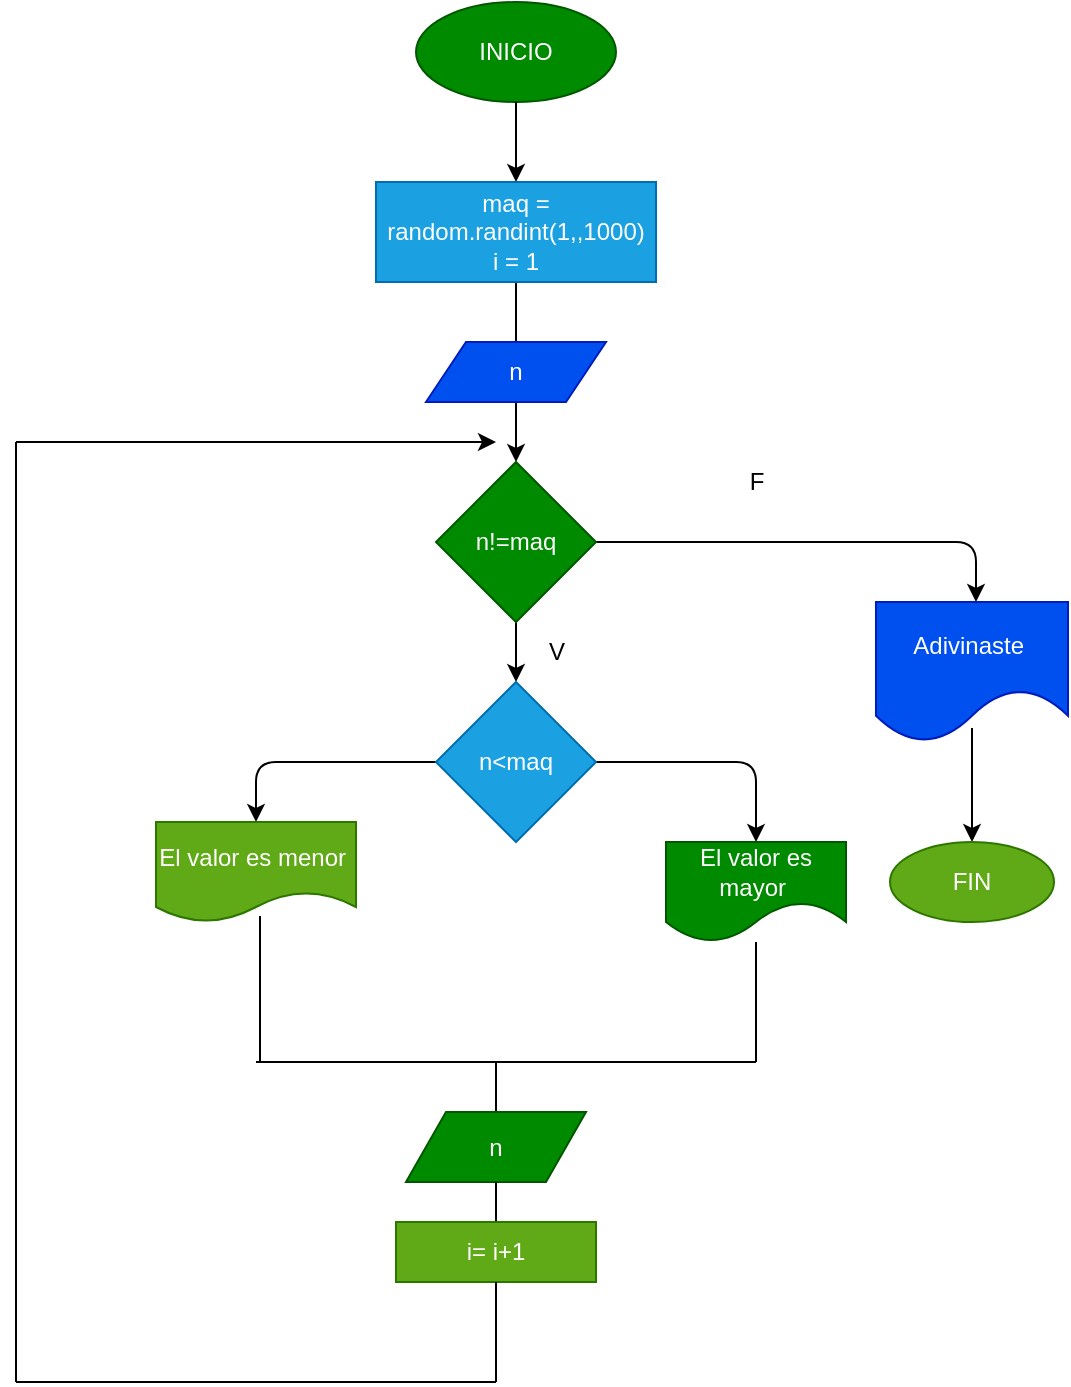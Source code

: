 <mxfile>
    <diagram id="y1mmubnvktIp9CerlVha" name="Página-1">
        <mxGraphModel dx="1323" dy="457" grid="1" gridSize="10" guides="1" tooltips="1" connect="1" arrows="1" fold="1" page="1" pageScale="1" pageWidth="827" pageHeight="1169" math="0" shadow="0">
            <root>
                <mxCell id="0"/>
                <mxCell id="1" parent="0"/>
                <mxCell id="2" value="INICIO" style="ellipse;whiteSpace=wrap;html=1;strokeColor=#005700;fillColor=#008a00;fontColor=#ffffff;" vertex="1" parent="1">
                    <mxGeometry x="200" y="30" width="100" height="50" as="geometry"/>
                </mxCell>
                <mxCell id="3" value="" style="endArrow=classic;html=1;exitX=0.5;exitY=1;exitDx=0;exitDy=0;" edge="1" parent="1" source="2">
                    <mxGeometry width="50" height="50" relative="1" as="geometry">
                        <mxPoint x="230" y="260" as="sourcePoint"/>
                        <mxPoint x="250" y="120" as="targetPoint"/>
                        <Array as="points">
                            <mxPoint x="250" y="110"/>
                        </Array>
                    </mxGeometry>
                </mxCell>
                <mxCell id="21" value="" style="endArrow=none;html=1;entryX=0.5;entryY=1;entryDx=0;entryDy=0;" edge="1" parent="1">
                    <mxGeometry width="50" height="50" relative="1" as="geometry">
                        <mxPoint x="250" y="200" as="sourcePoint"/>
                        <mxPoint x="250" y="170" as="targetPoint"/>
                    </mxGeometry>
                </mxCell>
                <mxCell id="22" value="maq = random.randint(1,,1000)&lt;br&gt;i = 1" style="rounded=0;whiteSpace=wrap;html=1;strokeColor=#006EAF;fillColor=#1ba1e2;fontColor=#ffffff;" vertex="1" parent="1">
                    <mxGeometry x="180" y="120" width="140" height="50" as="geometry"/>
                </mxCell>
                <mxCell id="24" style="edgeStyle=none;html=1;exitX=0.5;exitY=1;exitDx=0;exitDy=0;" edge="1" parent="1" source="23" target="25">
                    <mxGeometry relative="1" as="geometry">
                        <mxPoint x="250" y="250" as="targetPoint"/>
                    </mxGeometry>
                </mxCell>
                <mxCell id="23" value="n" style="shape=parallelogram;perimeter=parallelogramPerimeter;whiteSpace=wrap;html=1;fixedSize=1;strokeColor=#001DBC;fillColor=#0050ef;fontColor=#ffffff;" vertex="1" parent="1">
                    <mxGeometry x="205" y="200" width="90" height="30" as="geometry"/>
                </mxCell>
                <mxCell id="26" style="edgeStyle=none;html=1;exitX=0.5;exitY=1;exitDx=0;exitDy=0;" edge="1" parent="1" source="25" target="27">
                    <mxGeometry relative="1" as="geometry">
                        <mxPoint x="250" y="380" as="targetPoint"/>
                    </mxGeometry>
                </mxCell>
                <mxCell id="29" style="edgeStyle=none;html=1;exitX=1;exitY=0.5;exitDx=0;exitDy=0;" edge="1" parent="1" source="25">
                    <mxGeometry relative="1" as="geometry">
                        <mxPoint x="480" y="330" as="targetPoint"/>
                        <Array as="points">
                            <mxPoint x="480" y="300"/>
                        </Array>
                    </mxGeometry>
                </mxCell>
                <mxCell id="25" value="n!=maq" style="rhombus;whiteSpace=wrap;html=1;strokeColor=#005700;fillColor=#008a00;fontColor=#ffffff;" vertex="1" parent="1">
                    <mxGeometry x="210" y="260" width="80" height="80" as="geometry"/>
                </mxCell>
                <mxCell id="34" style="edgeStyle=none;html=1;exitX=1;exitY=0.5;exitDx=0;exitDy=0;" edge="1" parent="1" source="27" target="36">
                    <mxGeometry relative="1" as="geometry">
                        <mxPoint x="370" y="460" as="targetPoint"/>
                        <Array as="points">
                            <mxPoint x="370" y="410"/>
                        </Array>
                    </mxGeometry>
                </mxCell>
                <mxCell id="35" style="edgeStyle=none;html=1;exitX=0;exitY=0.5;exitDx=0;exitDy=0;" edge="1" parent="1" source="27" target="37">
                    <mxGeometry relative="1" as="geometry">
                        <mxPoint x="120" y="440" as="targetPoint"/>
                        <Array as="points">
                            <mxPoint x="120" y="410"/>
                        </Array>
                    </mxGeometry>
                </mxCell>
                <mxCell id="27" value="n&amp;lt;maq" style="rhombus;whiteSpace=wrap;html=1;strokeColor=#006EAF;fillColor=#1ba1e2;fontColor=#ffffff;" vertex="1" parent="1">
                    <mxGeometry x="210" y="370" width="80" height="80" as="geometry"/>
                </mxCell>
                <mxCell id="28" value="V" style="text;html=1;align=center;verticalAlign=middle;resizable=0;points=[];autosize=1;strokeColor=none;fillColor=none;" vertex="1" parent="1">
                    <mxGeometry x="255" y="340" width="30" height="30" as="geometry"/>
                </mxCell>
                <mxCell id="30" value="F" style="text;html=1;align=center;verticalAlign=middle;resizable=0;points=[];autosize=1;strokeColor=none;fillColor=none;" vertex="1" parent="1">
                    <mxGeometry x="355" y="255" width="30" height="30" as="geometry"/>
                </mxCell>
                <mxCell id="31" value="Adivinaste&amp;nbsp;" style="shape=document;whiteSpace=wrap;html=1;boundedLbl=1;strokeColor=#001DBC;size=0.375;fillColor=#0050ef;fontColor=#ffffff;" vertex="1" parent="1">
                    <mxGeometry x="430" y="330" width="96" height="70" as="geometry"/>
                </mxCell>
                <mxCell id="32" value="" style="endArrow=classic;html=1;exitX=0.5;exitY=0.9;exitDx=0;exitDy=0;exitPerimeter=0;" edge="1" parent="1" source="31" target="33">
                    <mxGeometry width="50" height="50" relative="1" as="geometry">
                        <mxPoint x="440" y="390" as="sourcePoint"/>
                        <mxPoint x="480" y="450" as="targetPoint"/>
                    </mxGeometry>
                </mxCell>
                <mxCell id="33" value="FIN" style="ellipse;whiteSpace=wrap;html=1;strokeColor=#2D7600;fillColor=#60a917;fontColor=#ffffff;" vertex="1" parent="1">
                    <mxGeometry x="437" y="450" width="82" height="40" as="geometry"/>
                </mxCell>
                <mxCell id="36" value="El valor es mayor&amp;nbsp;" style="shape=document;whiteSpace=wrap;html=1;boundedLbl=1;strokeColor=#005700;size=0.4;fillColor=#008a00;fontColor=#ffffff;" vertex="1" parent="1">
                    <mxGeometry x="325" y="450" width="90" height="50" as="geometry"/>
                </mxCell>
                <mxCell id="37" value="El valor es menor&amp;nbsp;" style="shape=document;whiteSpace=wrap;html=1;boundedLbl=1;strokeColor=#2D7600;fillColor=#60a917;fontColor=#ffffff;" vertex="1" parent="1">
                    <mxGeometry x="70" y="440" width="100" height="50" as="geometry"/>
                </mxCell>
                <mxCell id="38" value="" style="endArrow=none;html=1;exitX=0.52;exitY=0.94;exitDx=0;exitDy=0;exitPerimeter=0;" edge="1" parent="1" source="37">
                    <mxGeometry width="50" height="50" relative="1" as="geometry">
                        <mxPoint x="110" y="500" as="sourcePoint"/>
                        <mxPoint x="122" y="560" as="targetPoint"/>
                    </mxGeometry>
                </mxCell>
                <mxCell id="39" value="" style="endArrow=none;html=1;" edge="1" parent="1" target="36">
                    <mxGeometry width="50" height="50" relative="1" as="geometry">
                        <mxPoint x="370" y="560" as="sourcePoint"/>
                        <mxPoint x="280" y="510" as="targetPoint"/>
                    </mxGeometry>
                </mxCell>
                <mxCell id="40" value="" style="endArrow=none;html=1;" edge="1" parent="1">
                    <mxGeometry width="50" height="50" relative="1" as="geometry">
                        <mxPoint x="120" y="560" as="sourcePoint"/>
                        <mxPoint x="370" y="560" as="targetPoint"/>
                    </mxGeometry>
                </mxCell>
                <mxCell id="41" value="" style="endArrow=none;html=1;" edge="1" parent="1" target="42">
                    <mxGeometry width="50" height="50" relative="1" as="geometry">
                        <mxPoint x="240" y="560" as="sourcePoint"/>
                        <mxPoint x="240" y="590" as="targetPoint"/>
                    </mxGeometry>
                </mxCell>
                <mxCell id="42" value="n" style="shape=parallelogram;perimeter=parallelogramPerimeter;whiteSpace=wrap;html=1;fixedSize=1;strokeColor=#005700;fillColor=#008a00;fontColor=#ffffff;" vertex="1" parent="1">
                    <mxGeometry x="195" y="585" width="90" height="35" as="geometry"/>
                </mxCell>
                <mxCell id="43" value="" style="endArrow=none;html=1;exitX=0.5;exitY=1;exitDx=0;exitDy=0;" edge="1" parent="1" source="42" target="44">
                    <mxGeometry width="50" height="50" relative="1" as="geometry">
                        <mxPoint x="230" y="560" as="sourcePoint"/>
                        <mxPoint x="240" y="640" as="targetPoint"/>
                    </mxGeometry>
                </mxCell>
                <mxCell id="44" value="i= i+1" style="rounded=0;whiteSpace=wrap;html=1;strokeColor=#2D7600;fillColor=#60a917;fontColor=#ffffff;" vertex="1" parent="1">
                    <mxGeometry x="190" y="640" width="100" height="30" as="geometry"/>
                </mxCell>
                <mxCell id="45" value="" style="endArrow=none;html=1;exitX=0.5;exitY=1;exitDx=0;exitDy=0;" edge="1" parent="1" source="44">
                    <mxGeometry width="50" height="50" relative="1" as="geometry">
                        <mxPoint x="230" y="560" as="sourcePoint"/>
                        <mxPoint x="240" y="720" as="targetPoint"/>
                    </mxGeometry>
                </mxCell>
                <mxCell id="46" value="" style="endArrow=none;html=1;" edge="1" parent="1">
                    <mxGeometry width="50" height="50" relative="1" as="geometry">
                        <mxPoint x="240" y="720" as="sourcePoint"/>
                        <mxPoint y="720" as="targetPoint"/>
                    </mxGeometry>
                </mxCell>
                <mxCell id="47" value="" style="endArrow=none;html=1;" edge="1" parent="1">
                    <mxGeometry width="50" height="50" relative="1" as="geometry">
                        <mxPoint y="720" as="sourcePoint"/>
                        <mxPoint y="250" as="targetPoint"/>
                    </mxGeometry>
                </mxCell>
                <mxCell id="48" value="" style="endArrow=classic;html=1;" edge="1" parent="1">
                    <mxGeometry width="50" height="50" relative="1" as="geometry">
                        <mxPoint y="250" as="sourcePoint"/>
                        <mxPoint x="240" y="250" as="targetPoint"/>
                    </mxGeometry>
                </mxCell>
            </root>
        </mxGraphModel>
    </diagram>
</mxfile>